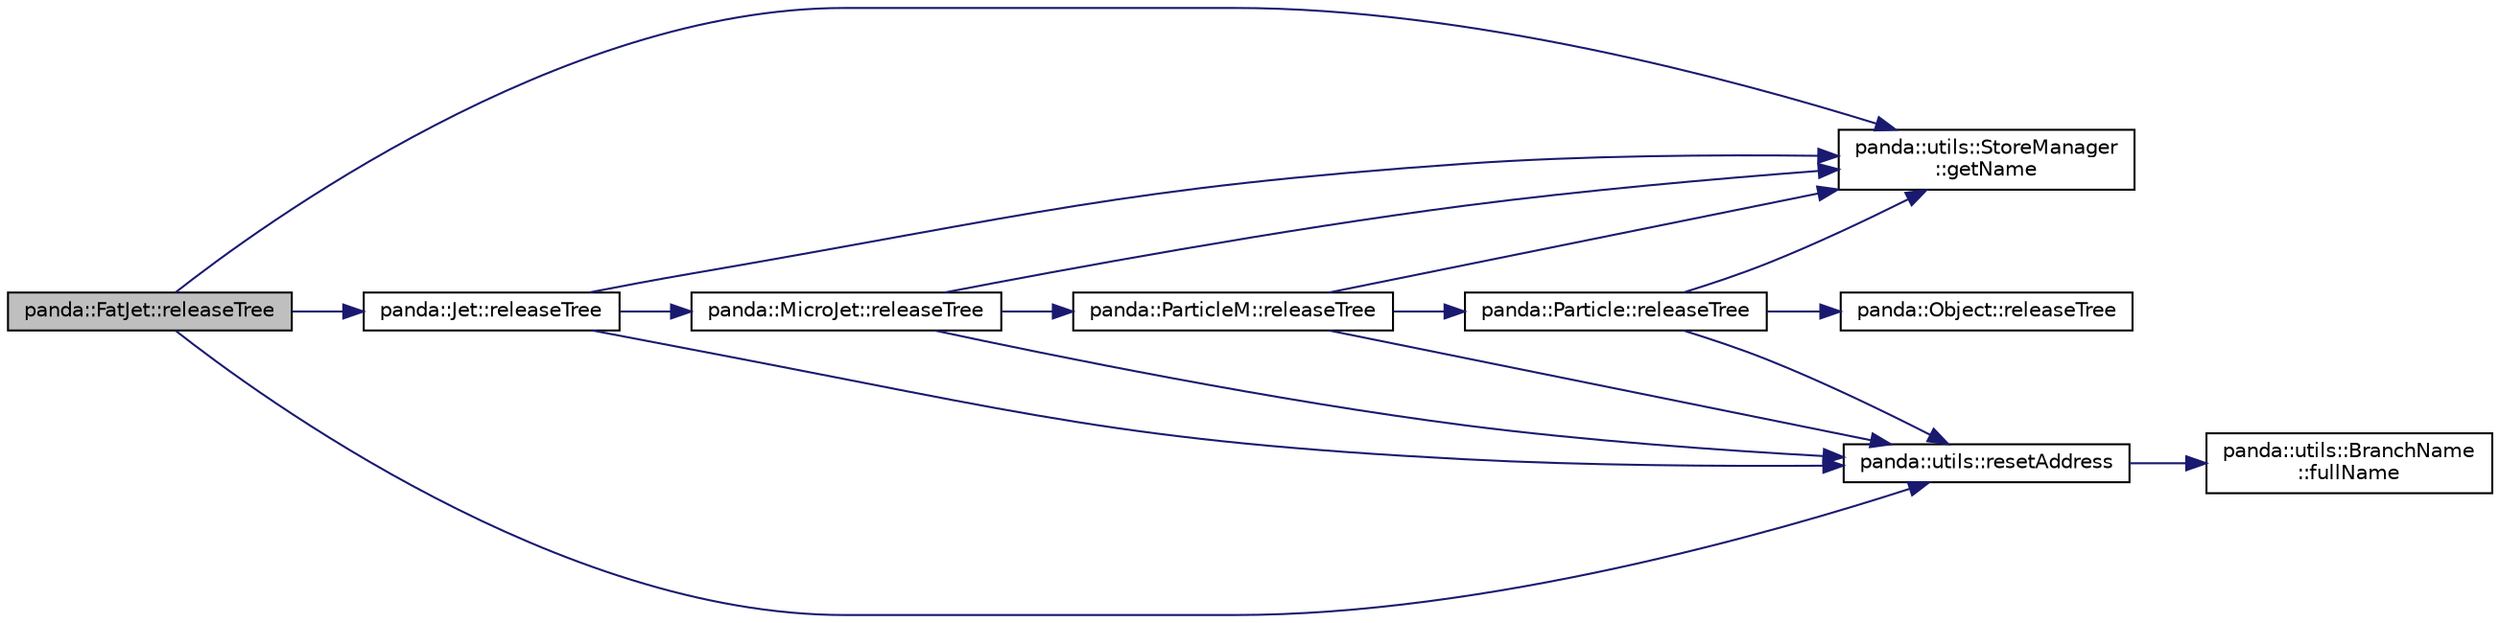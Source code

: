 digraph "panda::FatJet::releaseTree"
{
 // INTERACTIVE_SVG=YES
  edge [fontname="Helvetica",fontsize="10",labelfontname="Helvetica",labelfontsize="10"];
  node [fontname="Helvetica",fontsize="10",shape=record];
  rankdir="LR";
  Node1 [label="panda::FatJet::releaseTree",height=0.2,width=0.4,color="black", fillcolor="grey75", style="filled" fontcolor="black"];
  Node1 -> Node2 [color="midnightblue",fontsize="10",style="solid"];
  Node2 [label="panda::Jet::releaseTree",height=0.2,width=0.4,color="black", fillcolor="white", style="filled",URL="$classpanda_1_1Jet.html#af402d8510a38cfe145405448644ea3eb",tooltip="Reset the branch pointer to unlink the branch from this object. "];
  Node2 -> Node3 [color="midnightblue",fontsize="10",style="solid"];
  Node3 [label="panda::MicroJet::releaseTree",height=0.2,width=0.4,color="black", fillcolor="white", style="filled",URL="$classpanda_1_1MicroJet.html#a1f12baa07c2b52599be1e7808da40742",tooltip="Reset the branch pointer to unlink the branch from this object. "];
  Node3 -> Node4 [color="midnightblue",fontsize="10",style="solid"];
  Node4 [label="panda::ParticleM::releaseTree",height=0.2,width=0.4,color="black", fillcolor="white", style="filled",URL="$classpanda_1_1ParticleM.html#a0315a281e15ff66329eef5169b162e8e",tooltip="Reset the branch pointer to unlink the branch from this object. "];
  Node4 -> Node5 [color="midnightblue",fontsize="10",style="solid"];
  Node5 [label="panda::Particle::releaseTree",height=0.2,width=0.4,color="black", fillcolor="white", style="filled",URL="$classpanda_1_1Particle.html#a8fb6fa0b4316967da573181262727142",tooltip="Reset the branch pointer to unlink the branch from this object. "];
  Node5 -> Node6 [color="midnightblue",fontsize="10",style="solid"];
  Node6 [label="panda::Object::releaseTree",height=0.2,width=0.4,color="black", fillcolor="white", style="filled",URL="$classpanda_1_1Object.html#aaf58438092b42a89b838ce12c6a23833",tooltip="Reset the branch pointer to unlink the branch from this object. "];
  Node5 -> Node7 [color="midnightblue",fontsize="10",style="solid"];
  Node7 [label="panda::utils::StoreManager\l::getName",height=0.2,width=0.4,color="black", fillcolor="white", style="filled",URL="$classpanda_1_1utils_1_1StoreManager.html#a6f30ec459d951e84a1196b7e2ffdcf49"];
  Node5 -> Node8 [color="midnightblue",fontsize="10",style="solid"];
  Node8 [label="panda::utils::resetAddress",height=0.2,width=0.4,color="black", fillcolor="white", style="filled",URL="$namespacepanda_1_1utils.html#a82a8530e64fbdf917cf9b8659065f98b"];
  Node8 -> Node9 [color="midnightblue",fontsize="10",style="solid"];
  Node9 [label="panda::utils::BranchName\l::fullName",height=0.2,width=0.4,color="black", fillcolor="white", style="filled",URL="$classpanda_1_1utils_1_1BranchName.html#a13958ff4a9d554d2c057c600b4f70412",tooltip="Prepend the branch name with &lt;objName.&gt;. "];
  Node4 -> Node7 [color="midnightblue",fontsize="10",style="solid"];
  Node4 -> Node8 [color="midnightblue",fontsize="10",style="solid"];
  Node3 -> Node7 [color="midnightblue",fontsize="10",style="solid"];
  Node3 -> Node8 [color="midnightblue",fontsize="10",style="solid"];
  Node2 -> Node7 [color="midnightblue",fontsize="10",style="solid"];
  Node2 -> Node8 [color="midnightblue",fontsize="10",style="solid"];
  Node1 -> Node7 [color="midnightblue",fontsize="10",style="solid"];
  Node1 -> Node8 [color="midnightblue",fontsize="10",style="solid"];
}
